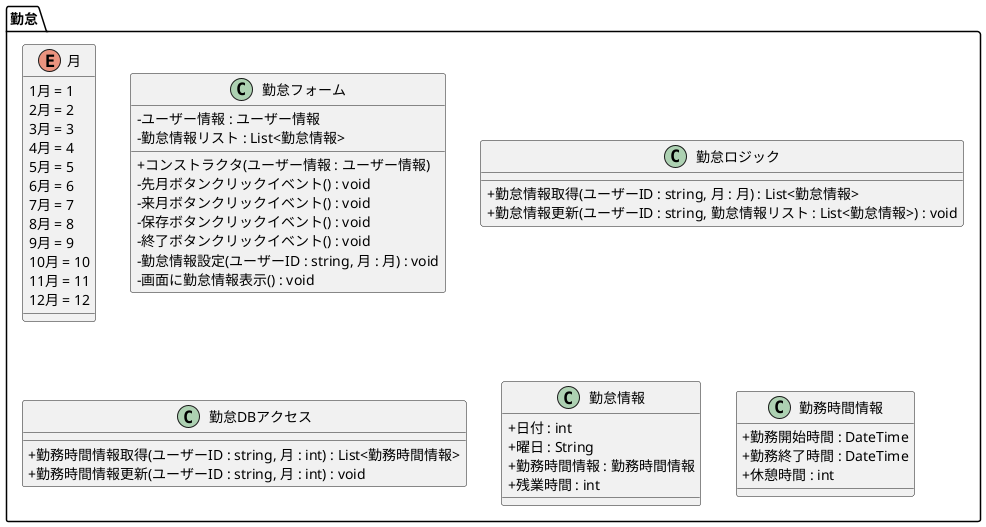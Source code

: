 @startuml

skinparam classAttributeIconSize 0

namespace 勤怠 #FFFFFF {

  enum 月 {
    1月 = 1
    2月 = 2
    3月 = 3
    4月 = 4
    5月 = 5
    6月 = 6
    7月 = 7
    8月 = 8
    9月 = 9
    10月 = 10
    11月 = 11
    12月 = 12
  }

  class 勤怠フォーム {
    - ユーザー情報 : ユーザー情報
    - 勤怠情報リスト : List<勤怠情報>
    + コンストラクタ(ユーザー情報 : ユーザー情報)
    - 先月ボタンクリックイベント() : void
    - 来月ボタンクリックイベント() : void
    - 保存ボタンクリックイベント() : void
    - 終了ボタンクリックイベント() : void
    - 勤怠情報設定(ユーザーID : string, 月 : 月) : void
    - 画面に勤怠情報表示() : void
  }
  
  class 勤怠ロジック {
     + 勤怠情報取得(ユーザーID : string, 月 : 月) : List<勤怠情報>
     + 勤怠情報更新(ユーザーID : string, 勤怠情報リスト : List<勤怠情報>) : void
  }
  
  class 勤怠DBアクセス {
     + 勤務時間情報取得(ユーザーID : string, 月 : int) : List<勤務時間情報>
     + 勤務時間情報更新(ユーザーID : string, 月 : int) : void
  }

  class 勤怠情報 {
     + 日付 : int
     + 曜日 : String
     + 勤務時間情報 : 勤務時間情報
     + 残業時間 : int
  }

  class 勤務時間情報 {
     + 勤務開始時間 : DateTime
     + 勤務終了時間 : DateTime 
     + 休憩時間 : int
  }
}

@enduml
